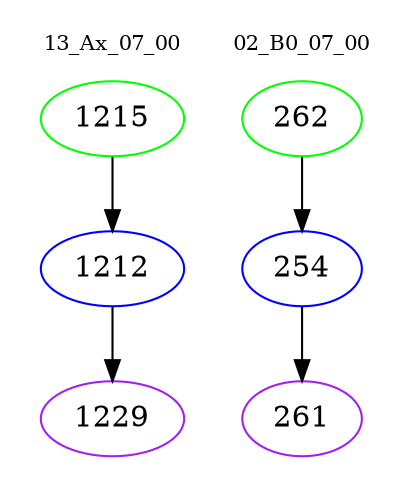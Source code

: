 digraph{
subgraph cluster_0 {
color = white
label = "13_Ax_07_00";
fontsize=10;
T0_1215 [label="1215", color="green"]
T0_1215 -> T0_1212 [color="black"]
T0_1212 [label="1212", color="blue"]
T0_1212 -> T0_1229 [color="black"]
T0_1229 [label="1229", color="purple"]
}
subgraph cluster_1 {
color = white
label = "02_B0_07_00";
fontsize=10;
T1_262 [label="262", color="green"]
T1_262 -> T1_254 [color="black"]
T1_254 [label="254", color="blue"]
T1_254 -> T1_261 [color="black"]
T1_261 [label="261", color="purple"]
}
}

